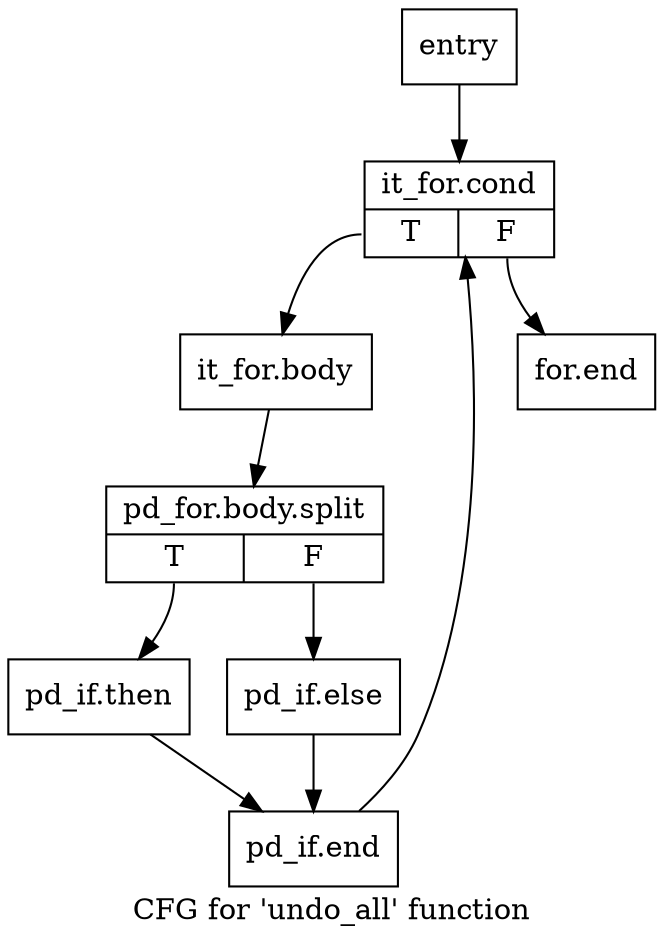 digraph "CFG for 'undo_all' function" {
	label="CFG for 'undo_all' function";

	Node0x32b16a0 [shape=record,label="{entry}"];
	Node0x32b16a0 -> Node0x32b16f0;
	Node0x32b16f0 [shape=record,label="{it_for.cond|{<s0>T|<s1>F}}"];
	Node0x32b16f0:s0 -> Node0x32b1740;
	Node0x32b16f0:s1 -> Node0x32b1880;
	Node0x32b1740 [shape=record,label="{it_for.body}"];
	Node0x32b1740 -> Node0xcff9640;
	Node0xcff9640 [shape=record,label="{pd_for.body.split|{<s0>T|<s1>F}}"];
	Node0xcff9640:s0 -> Node0x32b1790;
	Node0xcff9640:s1 -> Node0x32b17e0;
	Node0x32b1790 [shape=record,label="{pd_if.then}"];
	Node0x32b1790 -> Node0x32b1830;
	Node0x32b17e0 [shape=record,label="{pd_if.else}"];
	Node0x32b17e0 -> Node0x32b1830;
	Node0x32b1830 [shape=record,label="{pd_if.end}"];
	Node0x32b1830 -> Node0x32b16f0;
	Node0x32b1880 [shape=record,label="{for.end}"];
}
